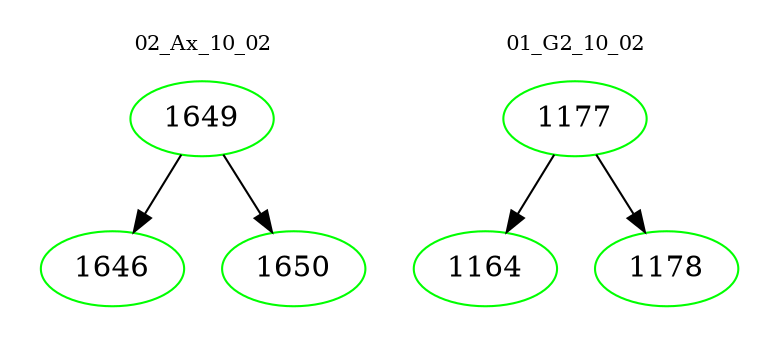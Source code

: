digraph{
subgraph cluster_0 {
color = white
label = "02_Ax_10_02";
fontsize=10;
T0_1649 [label="1649", color="green"]
T0_1649 -> T0_1646 [color="black"]
T0_1646 [label="1646", color="green"]
T0_1649 -> T0_1650 [color="black"]
T0_1650 [label="1650", color="green"]
}
subgraph cluster_1 {
color = white
label = "01_G2_10_02";
fontsize=10;
T1_1177 [label="1177", color="green"]
T1_1177 -> T1_1164 [color="black"]
T1_1164 [label="1164", color="green"]
T1_1177 -> T1_1178 [color="black"]
T1_1178 [label="1178", color="green"]
}
}
